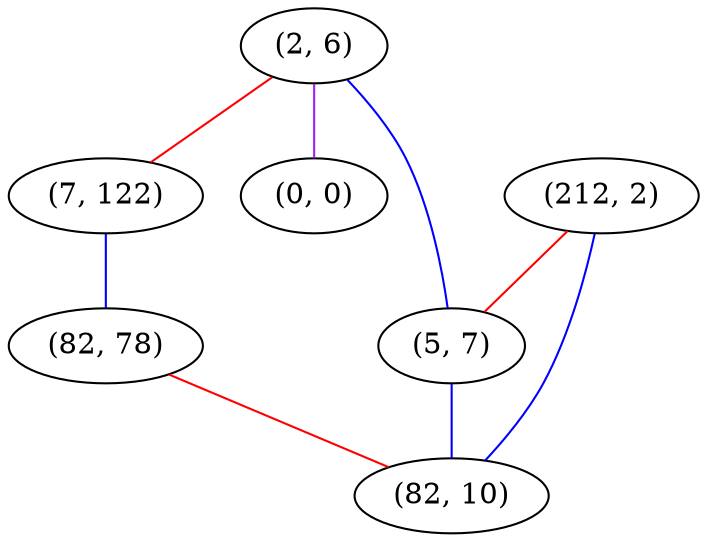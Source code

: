 graph "" {
"(2, 6)";
"(7, 122)";
"(212, 2)";
"(82, 78)";
"(0, 0)";
"(5, 7)";
"(82, 10)";
"(2, 6)" -- "(0, 0)"  [color=purple, key=0, weight=4];
"(2, 6)" -- "(7, 122)"  [color=red, key=0, weight=1];
"(2, 6)" -- "(5, 7)"  [color=blue, key=0, weight=3];
"(7, 122)" -- "(82, 78)"  [color=blue, key=0, weight=3];
"(212, 2)" -- "(5, 7)"  [color=red, key=0, weight=1];
"(212, 2)" -- "(82, 10)"  [color=blue, key=0, weight=3];
"(82, 78)" -- "(82, 10)"  [color=red, key=0, weight=1];
"(5, 7)" -- "(82, 10)"  [color=blue, key=0, weight=3];
}

